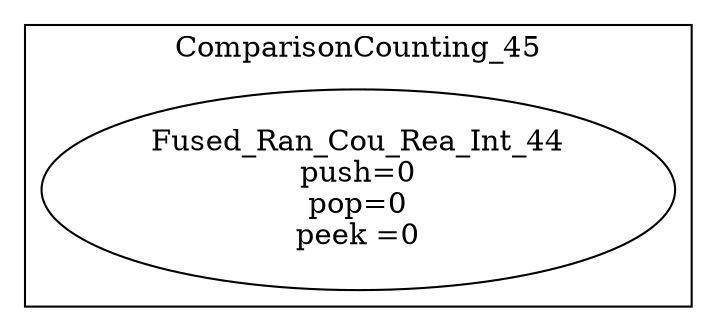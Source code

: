 digraph streamit {
subgraph cluster_node1 {
 label="ComparisonCounting_45";
node2 [ label="Fused_Ran_Cou_Rea_Int_44\npush=0\npop=0\npeek =0" ]
}
}
